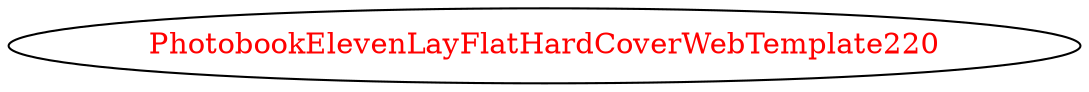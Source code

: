 digraph dependencyGraph {
 concentrate=true;
 ranksep="2.0";
 rankdir="LR"; 
 splines="ortho";
"PhotobookElevenLayFlatHardCoverWebTemplate220" [fontcolor="red"];
}